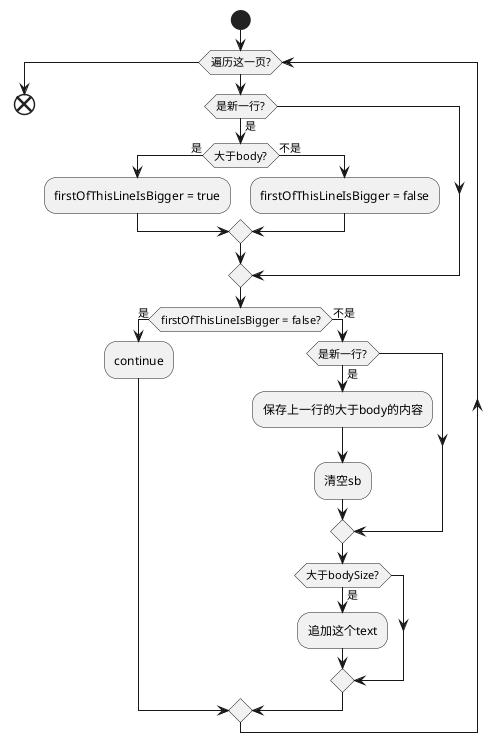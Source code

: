 @startuml
start
while(遍历这一页?)
if (是新一行?) then(是)
if(大于body?) then (是)
:firstOfThisLineIsBigger = true;
else (不是)
:firstOfThisLineIsBigger = false;
endif
endif
if(firstOfThisLineIsBigger = false?) then (是)
:continue;
else (不是)
if(是新一行?) then (是)
:保存上一行的大于body的内容;
:清空sb;
endif
if(大于bodySize?)then (是)
:追加这个text;
endif
endif
endwhile
end
@enduml